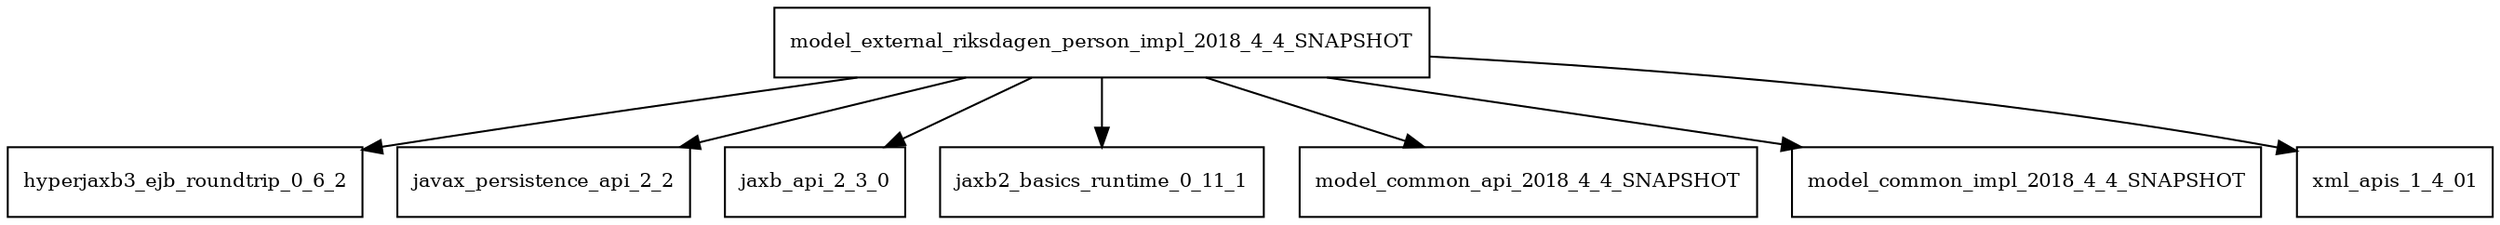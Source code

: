 digraph model_external_riksdagen_person_impl_2018_4_4_SNAPSHOT_dependencies {
  node [shape = box, fontsize=10.0];
  model_external_riksdagen_person_impl_2018_4_4_SNAPSHOT -> hyperjaxb3_ejb_roundtrip_0_6_2;
  model_external_riksdagen_person_impl_2018_4_4_SNAPSHOT -> javax_persistence_api_2_2;
  model_external_riksdagen_person_impl_2018_4_4_SNAPSHOT -> jaxb_api_2_3_0;
  model_external_riksdagen_person_impl_2018_4_4_SNAPSHOT -> jaxb2_basics_runtime_0_11_1;
  model_external_riksdagen_person_impl_2018_4_4_SNAPSHOT -> model_common_api_2018_4_4_SNAPSHOT;
  model_external_riksdagen_person_impl_2018_4_4_SNAPSHOT -> model_common_impl_2018_4_4_SNAPSHOT;
  model_external_riksdagen_person_impl_2018_4_4_SNAPSHOT -> xml_apis_1_4_01;
}
